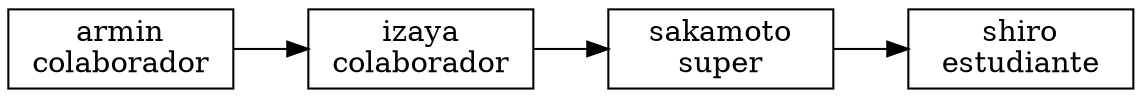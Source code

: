 digraph usuarios {
	nodesep=.05;
	rankdir=LR
	node [shape=record,width=1.5,height=.5];

USarmin[label = "armin\ncolaborador"];
USarmin -> USizaya;

USizaya[label = "izaya\ncolaborador"];
USizaya -> USsakamoto;

USsakamoto[label = "sakamoto\nsuper"];
USsakamoto -> USshiro;

USshiro[label = "shiro\nestudiante"];
}